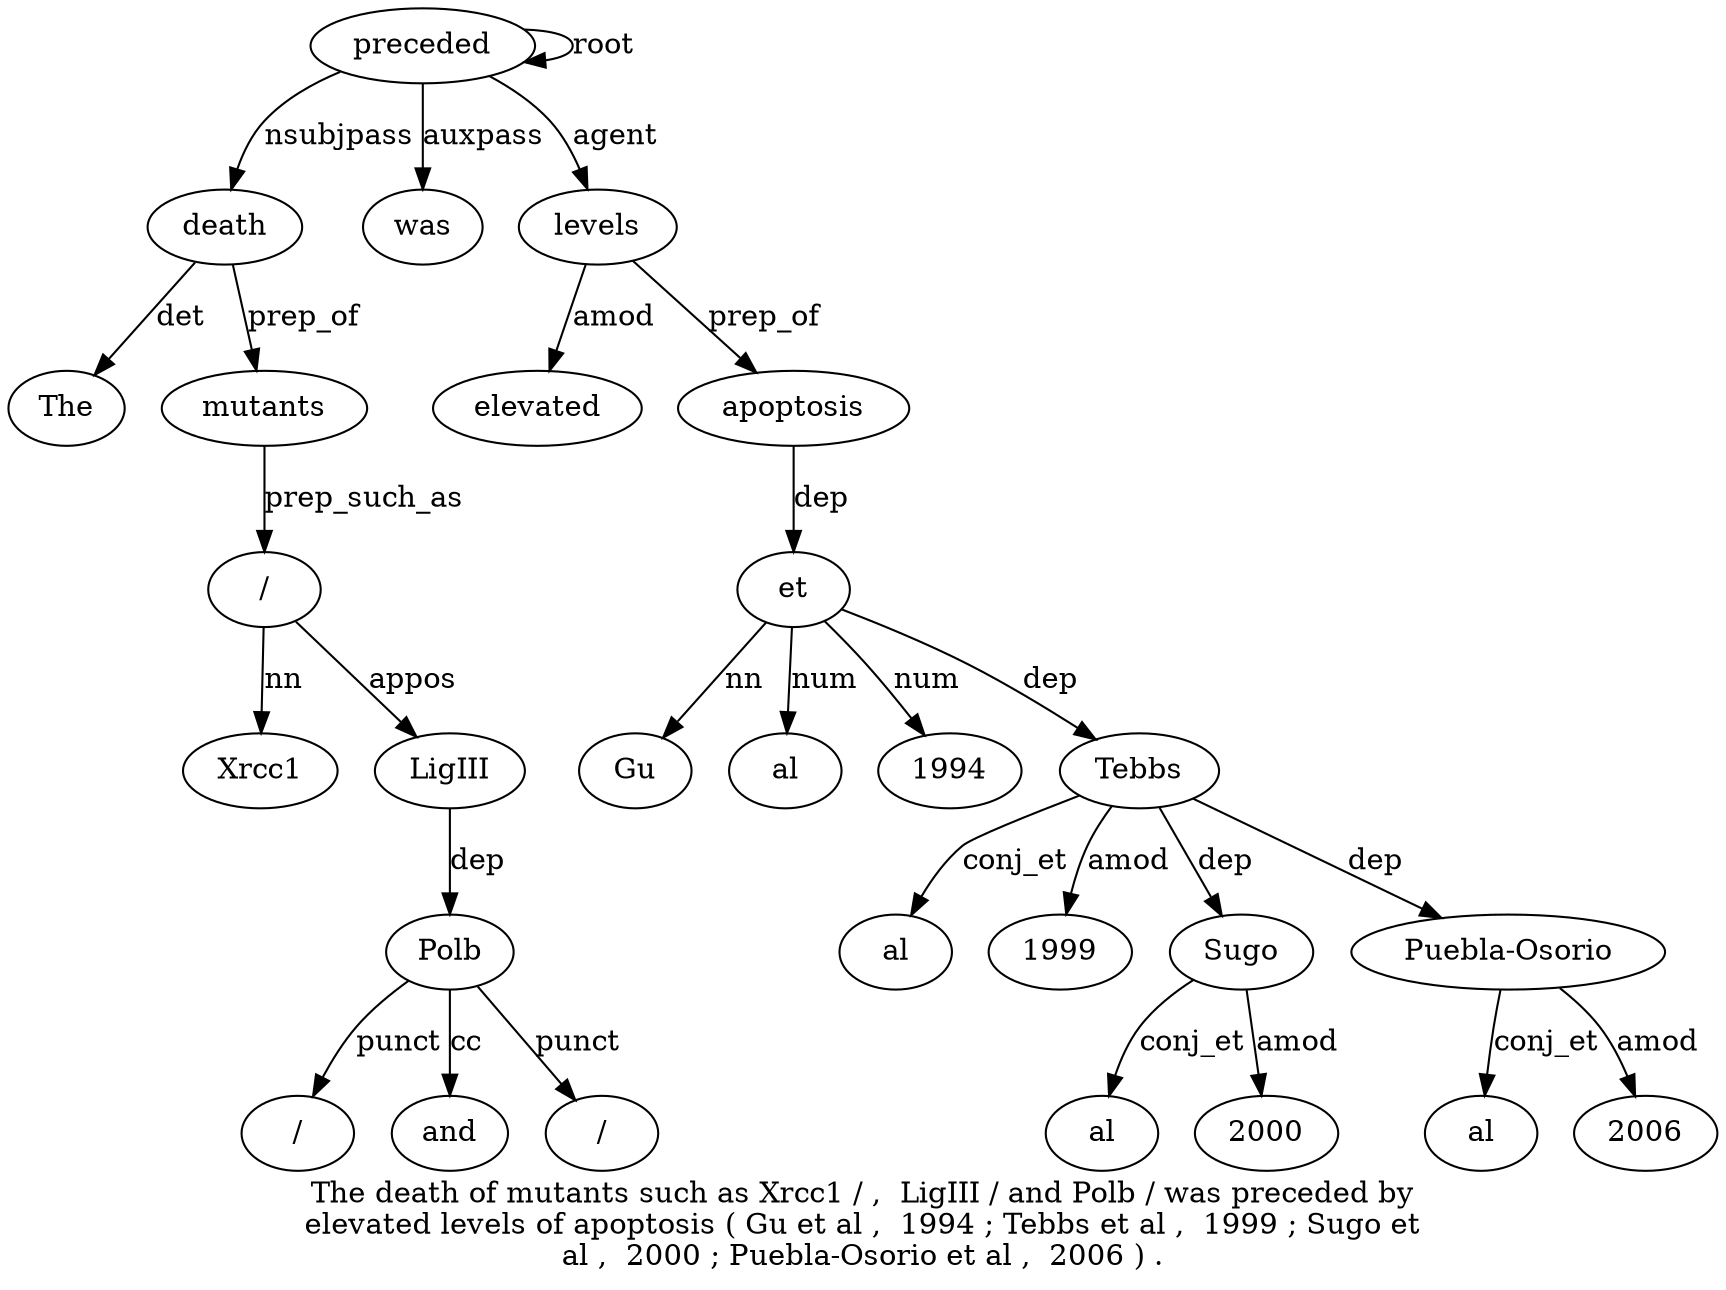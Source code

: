 digraph "The death of mutants such as Xrcc1 / ,  LigIII / and Polb / was preceded by elevated levels of apoptosis ( Gu et al ,  1994 ; Tebbs et al ,  1999 ; Sugo et al ,  2000 ; Puebla-Osorio et al ,  2006 ) ." {
label="The death of mutants such as Xrcc1 / ,  LigIII / and Polb / was preceded by
elevated levels of apoptosis ( Gu et al ,  1994 ; Tebbs et al ,  1999 ; Sugo et
al ,  2000 ; Puebla-Osorio et al ,  2006 ) .";
death2 [style=filled, fillcolor=white, label=death];
The1 [style=filled, fillcolor=white, label=The];
death2 -> The1  [label=det];
preceded16 [style=filled, fillcolor=white, label=preceded];
preceded16 -> death2  [label=nsubjpass];
mutants4 [style=filled, fillcolor=white, label=mutants];
death2 -> mutants4  [label=prep_of];
"/8" [style=filled, fillcolor=white, label="/"];
Xrcc17 [style=filled, fillcolor=white, label=Xrcc1];
"/8" -> Xrcc17  [label=nn];
mutants4 -> "/8"  [label=prep_such_as];
LigIII10 [style=filled, fillcolor=white, label=LigIII];
"/8" -> LigIII10  [label=appos];
Polb13 [style=filled, fillcolor=white, label=Polb];
"/11" [style=filled, fillcolor=white, label="/"];
Polb13 -> "/11"  [label=punct];
and12 [style=filled, fillcolor=white, label=and];
Polb13 -> and12  [label=cc];
LigIII10 -> Polb13  [label=dep];
"/14" [style=filled, fillcolor=white, label="/"];
Polb13 -> "/14"  [label=punct];
was15 [style=filled, fillcolor=white, label=was];
preceded16 -> was15  [label=auxpass];
preceded16 -> preceded16  [label=root];
levels19 [style=filled, fillcolor=white, label=levels];
elevated18 [style=filled, fillcolor=white, label=elevated];
levels19 -> elevated18  [label=amod];
preceded16 -> levels19  [label=agent];
apoptosis21 [style=filled, fillcolor=white, label=apoptosis];
levels19 -> apoptosis21  [label=prep_of];
et24 [style=filled, fillcolor=white, label=et];
Gu23 [style=filled, fillcolor=white, label=Gu];
et24 -> Gu23  [label=nn];
apoptosis21 -> et24  [label=dep];
al25 [style=filled, fillcolor=white, label=al];
et24 -> al25  [label=num];
199427 [style=filled, fillcolor=white, label=1994];
et24 -> 199427  [label=num];
Tebbs29 [style=filled, fillcolor=white, label=Tebbs];
et24 -> Tebbs29  [label=dep];
al31 [style=filled, fillcolor=white, label=al];
Tebbs29 -> al31  [label=conj_et];
199933 [style=filled, fillcolor=white, label=1999];
Tebbs29 -> 199933  [label=amod];
Sugo35 [style=filled, fillcolor=white, label=Sugo];
Tebbs29 -> Sugo35  [label=dep];
al37 [style=filled, fillcolor=white, label=al];
Sugo35 -> al37  [label=conj_et];
200039 [style=filled, fillcolor=white, label=2000];
Sugo35 -> 200039  [label=amod];
"Puebla-Osorio41" [style=filled, fillcolor=white, label="Puebla-Osorio"];
Tebbs29 -> "Puebla-Osorio41"  [label=dep];
al43 [style=filled, fillcolor=white, label=al];
"Puebla-Osorio41" -> al43  [label=conj_et];
200645 [style=filled, fillcolor=white, label=2006];
"Puebla-Osorio41" -> 200645  [label=amod];
}
